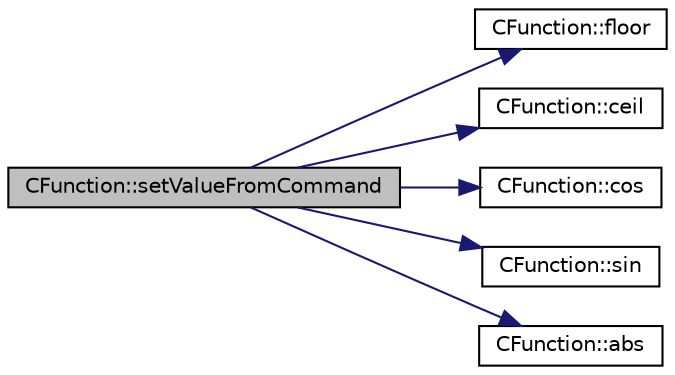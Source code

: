 digraph "CFunction::setValueFromCommand"
{
  edge [fontname="Helvetica",fontsize="10",labelfontname="Helvetica",labelfontsize="10"];
  node [fontname="Helvetica",fontsize="10",shape=record];
  rankdir="LR";
  Node1 [label="CFunction::setValueFromCommand",height=0.2,width=0.4,color="black", fillcolor="grey75", style="filled", fontcolor="black"];
  Node1 -> Node2 [color="midnightblue",fontsize="10",style="solid",fontname="Helvetica"];
  Node2 [label="CFunction::floor",height=0.2,width=0.4,color="black", fillcolor="white", style="filled",URL="$classCFunction.html#a79e668588eccb3d74275790285c070fc"];
  Node1 -> Node3 [color="midnightblue",fontsize="10",style="solid",fontname="Helvetica"];
  Node3 [label="CFunction::ceil",height=0.2,width=0.4,color="black", fillcolor="white", style="filled",URL="$classCFunction.html#aed3b2d596be181ec5465dc885d6980cc"];
  Node1 -> Node4 [color="midnightblue",fontsize="10",style="solid",fontname="Helvetica"];
  Node4 [label="CFunction::cos",height=0.2,width=0.4,color="black", fillcolor="white", style="filled",URL="$classCFunction.html#a1ba4241f72ab11651d137aa111737523"];
  Node1 -> Node5 [color="midnightblue",fontsize="10",style="solid",fontname="Helvetica"];
  Node5 [label="CFunction::sin",height=0.2,width=0.4,color="black", fillcolor="white", style="filled",URL="$classCFunction.html#ab47c9b9c634b721f51389f78c0e574cb"];
  Node1 -> Node6 [color="midnightblue",fontsize="10",style="solid",fontname="Helvetica"];
  Node6 [label="CFunction::abs",height=0.2,width=0.4,color="black", fillcolor="white", style="filled",URL="$classCFunction.html#af616eb5b6fd60631a12fffa36d972eb8"];
}

